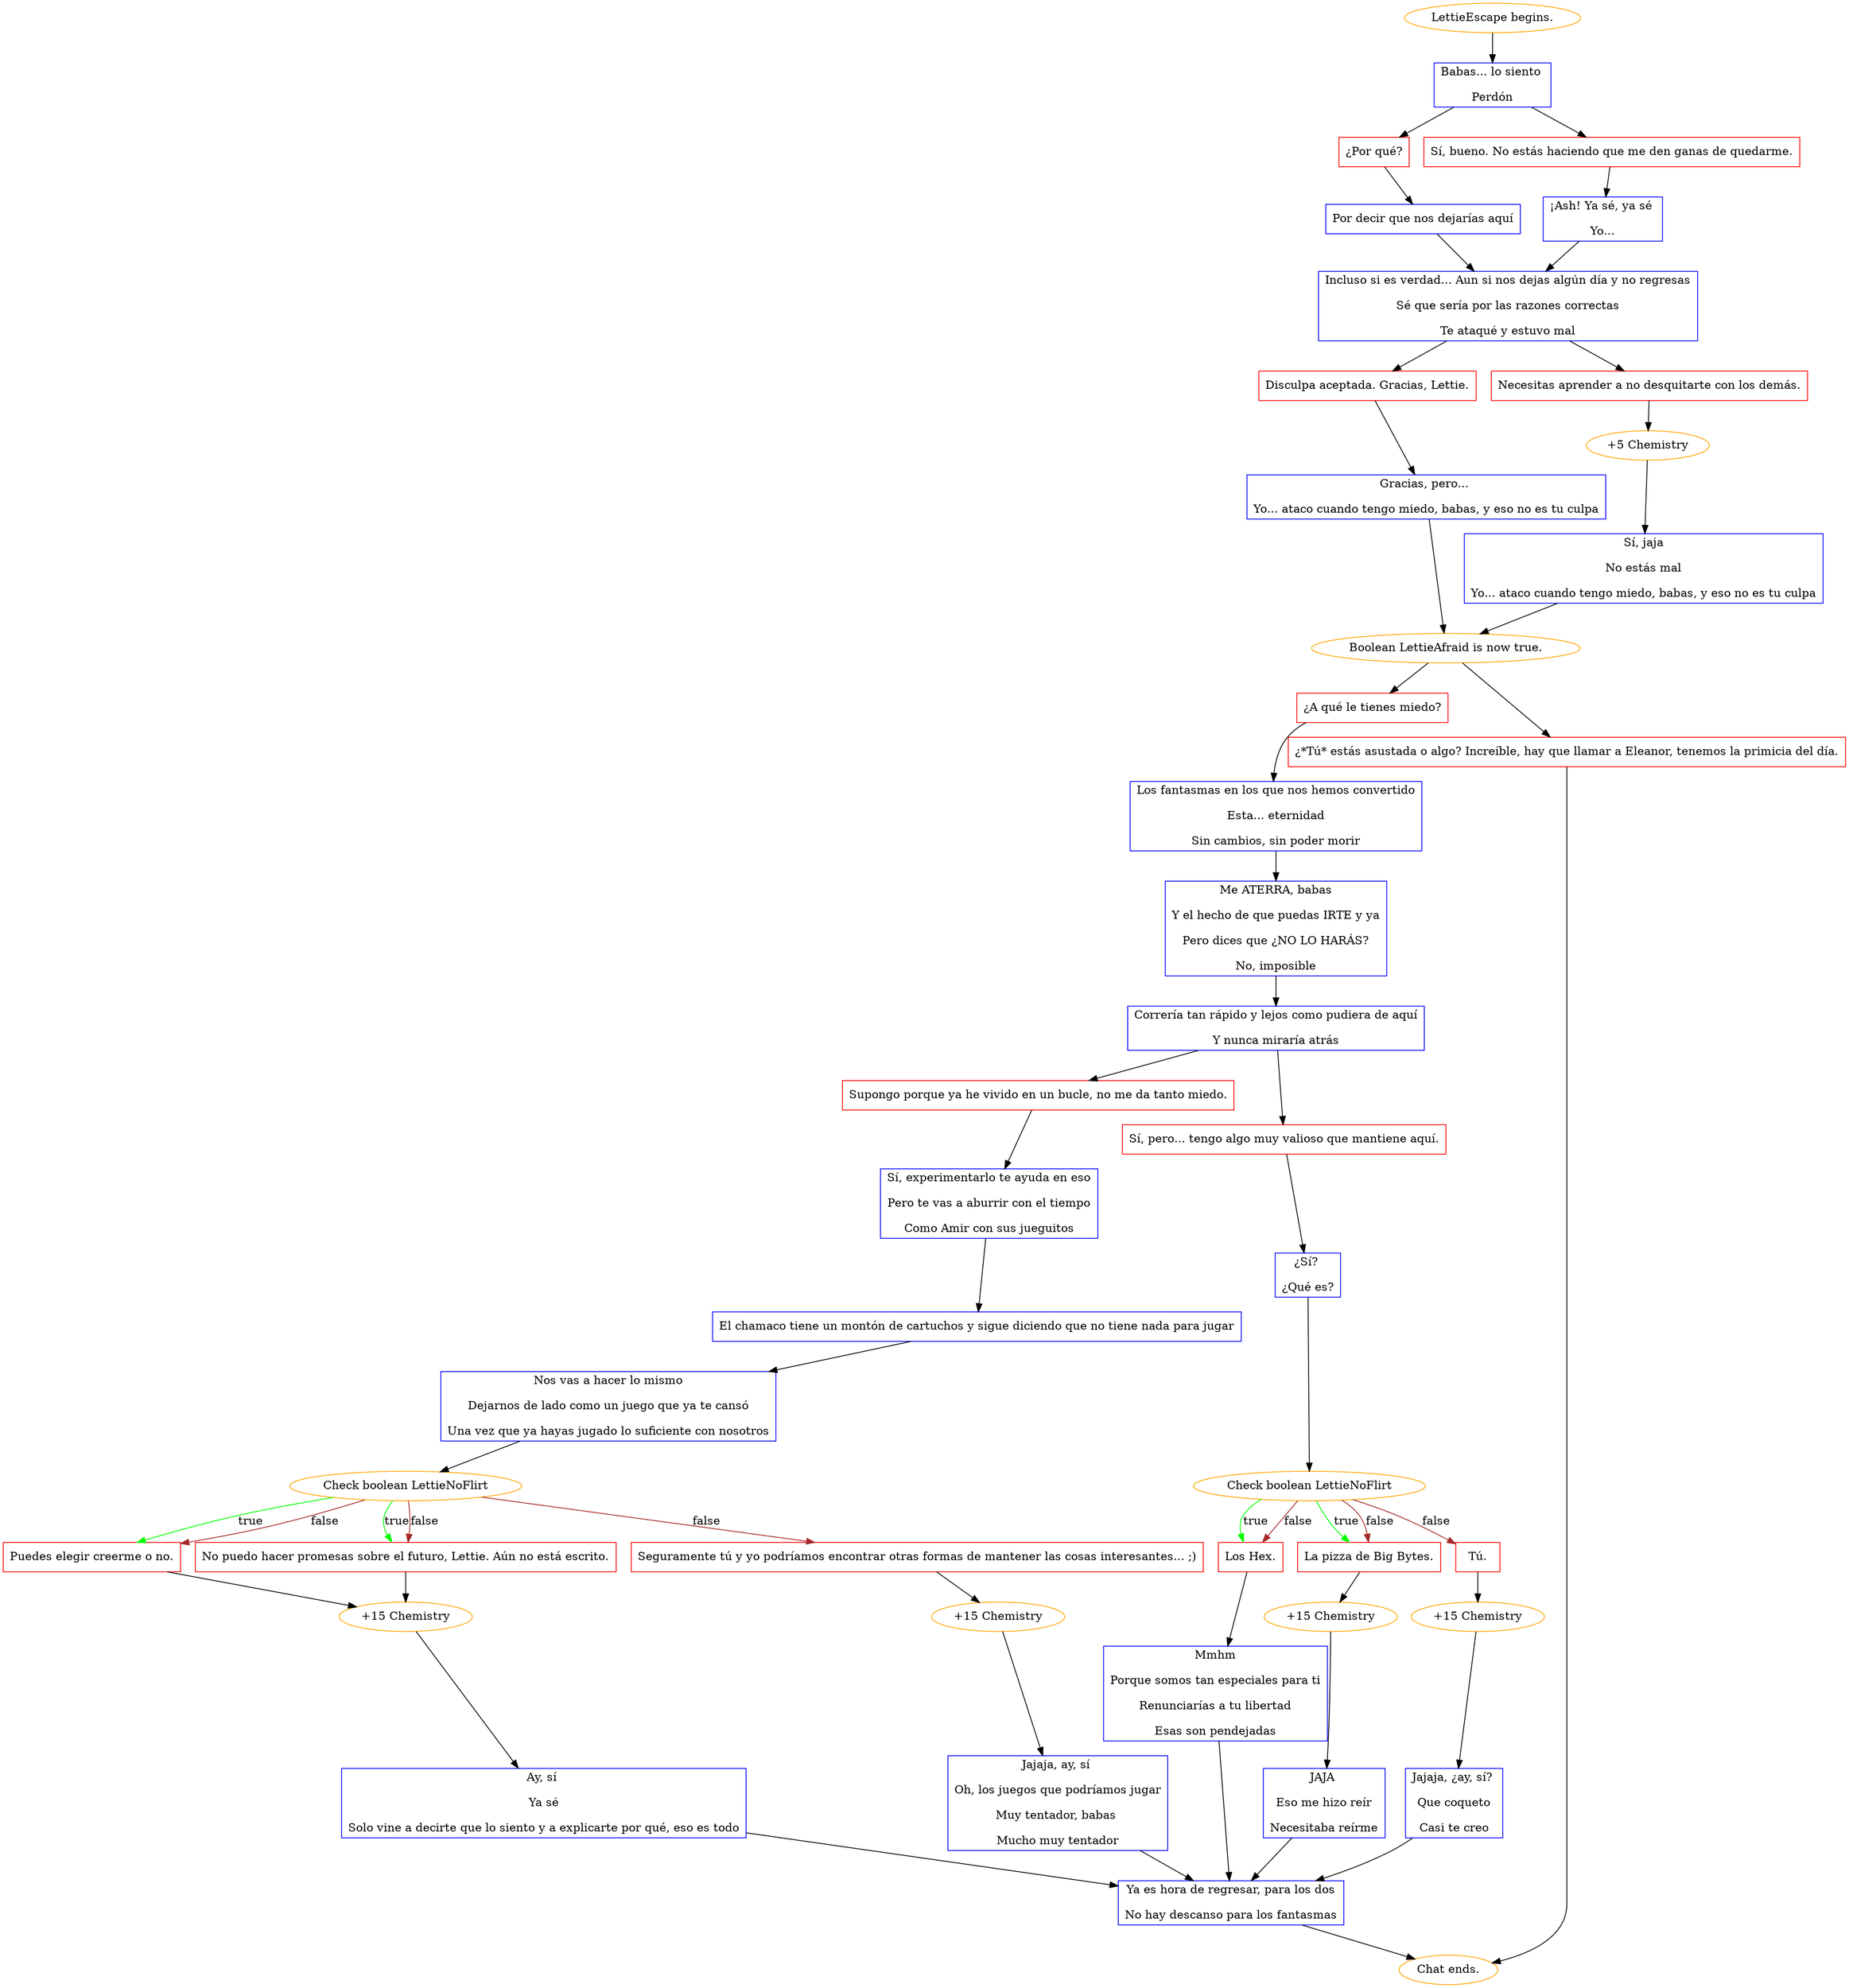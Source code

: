 digraph {
	"LettieEscape begins." [color=orange];
		"LettieEscape begins." -> j3521707229;
	j3521707229 [label="Babas... lo siento 
Perdón",shape=box,color=blue];
		j3521707229 -> j4170713226;
		j3521707229 -> j2603922414;
	j4170713226 [label="¿Por qué?",shape=box,color=red];
		j4170713226 -> j2344600684;
	j2603922414 [label="Sí, bueno. No estás haciendo que me den ganas de quedarme.",shape=box,color=red];
		j2603922414 -> j2039252237;
	j2344600684 [label="Por decir que nos dejarías aquí",shape=box,color=blue];
		j2344600684 -> j434252659;
	j2039252237 [label="¡Ash! Ya sé, ya sé 
Yo...",shape=box,color=blue];
		j2039252237 -> j434252659;
	j434252659 [label="Incluso si es verdad... Aun si nos dejas algún día y no regresas
Sé que sería por las razones correctas
Te ataqué y estuvo mal",shape=box,color=blue];
		j434252659 -> j3165857161;
		j434252659 -> j4187033050;
	j3165857161 [label="Disculpa aceptada. Gracias, Lettie.",shape=box,color=red];
		j3165857161 -> j340304487;
	j4187033050 [label="Necesitas aprender a no desquitarte con los demás.",shape=box,color=red];
		j4187033050 -> j3283988825;
	j340304487 [label="Gracias, pero... 
Yo... ataco cuando tengo miedo, babas, y eso no es tu culpa",shape=box,color=blue];
		j340304487 -> j3583486497;
	j3283988825 [label="+5 Chemistry",color=orange];
		j3283988825 -> j398092279;
	j3583486497 [label="Boolean LettieAfraid is now true.",color=orange];
		j3583486497 -> j3131730856;
		j3583486497 -> j2074504817;
	j398092279 [label="Sí, jaja
No estás mal
Yo... ataco cuando tengo miedo, babas, y eso no es tu culpa",shape=box,color=blue];
		j398092279 -> j3583486497;
	j3131730856 [label="¿A qué le tienes miedo?",shape=box,color=red];
		j3131730856 -> j728898722;
	j2074504817 [label="¿*Tú* estás asustada o algo? Increíble, hay que llamar a Eleanor, tenemos la primicia del día.",shape=box,color=red];
		j2074504817 -> "Chat ends.";
	j728898722 [label="Los fantasmas en los que nos hemos convertido
Esta... eternidad
Sin cambios, sin poder morir",shape=box,color=blue];
		j728898722 -> j4281833835;
	"Chat ends." [color=orange];
	j4281833835 [label="Me ATERRA, babas
Y el hecho de que puedas IRTE y ya
Pero dices que ¿NO LO HARÁS?
No, imposible",shape=box,color=blue];
		j4281833835 -> j1631487290;
	j1631487290 [label="Correría tan rápido y lejos como pudiera de aquí
Y nunca miraría atrás",shape=box,color=blue];
		j1631487290 -> j728533102;
		j1631487290 -> j852109165;
	j728533102 [label="Supongo porque ya he vivido en un bucle, no me da tanto miedo.",shape=box,color=red];
		j728533102 -> j1688040235;
	j852109165 [label="Sí, pero... tengo algo muy valioso que mantiene aquí.",shape=box,color=red];
		j852109165 -> j3078940324;
	j1688040235 [label="Sí, experimentarlo te ayuda en eso
Pero te vas a aburrir con el tiempo
Como Amir con sus jueguitos",shape=box,color=blue];
		j1688040235 -> j832364692;
	j3078940324 [label="¿Sí? 
¿Qué es?",shape=box,color=blue];
		j3078940324 -> j951984688;
	j832364692 [label="El chamaco tiene un montón de cartuchos y sigue diciendo que no tiene nada para jugar",shape=box,color=blue];
		j832364692 -> j4246427096;
	j951984688 [label="Check boolean LettieNoFlirt",color=orange];
		j951984688 -> j2582811914 [label=true,color=green];
		j951984688 -> j2777673420 [label=true,color=green];
		j951984688 -> j2582811914 [label=false,color=brown];
		j951984688 -> j2777673420 [label=false,color=brown];
		j951984688 -> j2196955315 [label=false,color=brown];
	j4246427096 [label="Nos vas a hacer lo mismo
Dejarnos de lado como un juego que ya te cansó
Una vez que ya hayas jugado lo suficiente con nosotros",shape=box,color=blue];
		j4246427096 -> j4268600434;
	j2582811914 [label="Los Hex.",shape=box,color=red];
		j2582811914 -> j543937750;
	j2777673420 [label="La pizza de Big Bytes.",shape=box,color=red];
		j2777673420 -> j265150643;
	j2196955315 [label="Tú.",shape=box,color=red];
		j2196955315 -> j955261438;
	j4268600434 [label="Check boolean LettieNoFlirt",color=orange];
		j4268600434 -> j2589626159 [label=true,color=green];
		j4268600434 -> j77590795 [label=true,color=green];
		j4268600434 -> j2589626159 [label=false,color=brown];
		j4268600434 -> j77590795 [label=false,color=brown];
		j4268600434 -> j2706629724 [label=false,color=brown];
	j543937750 [label="Mmhm
Porque somos tan especiales para ti
Renunciarías a tu libertad
Esas son pendejadas",shape=box,color=blue];
		j543937750 -> j3318301729;
	j265150643 [label="+15 Chemistry",color=orange];
		j265150643 -> j2358621426;
	j955261438 [label="+15 Chemistry",color=orange];
		j955261438 -> j3363518347;
	j2589626159 [label="Puedes elegir creerme o no.",shape=box,color=red];
		j2589626159 -> j1448824535;
	j77590795 [label="No puedo hacer promesas sobre el futuro, Lettie. Aún no está escrito.",shape=box,color=red];
		j77590795 -> j1448824535;
	j2706629724 [label="Seguramente tú y yo podríamos encontrar otras formas de mantener las cosas interesantes... ;)",shape=box,color=red];
		j2706629724 -> j103835781;
	j3318301729 [label="Ya es hora de regresar, para los dos
No hay descanso para los fantasmas",shape=box,color=blue];
		j3318301729 -> "Chat ends.";
	j2358621426 [label="JAJA 
Eso me hizo reír
Necesitaba reírme",shape=box,color=blue];
		j2358621426 -> j3318301729;
	j3363518347 [label="Jajaja, ¿ay, sí? 
Que coqueto
Casi te creo",shape=box,color=blue];
		j3363518347 -> j3318301729;
	j1448824535 [label="+15 Chemistry",color=orange];
		j1448824535 -> j282127877;
	j103835781 [label="+15 Chemistry",color=orange];
		j103835781 -> j1244937222;
	j282127877 [label="Ay, sí 
Ya sé
Solo vine a decirte que lo siento y a explicarte por qué, eso es todo",shape=box,color=blue];
		j282127877 -> j3318301729;
	j1244937222 [label="Jajaja, ay, sí 
Oh, los juegos que podríamos jugar
Muy tentador, babas 
Mucho muy tentador",shape=box,color=blue];
		j1244937222 -> j3318301729;
}